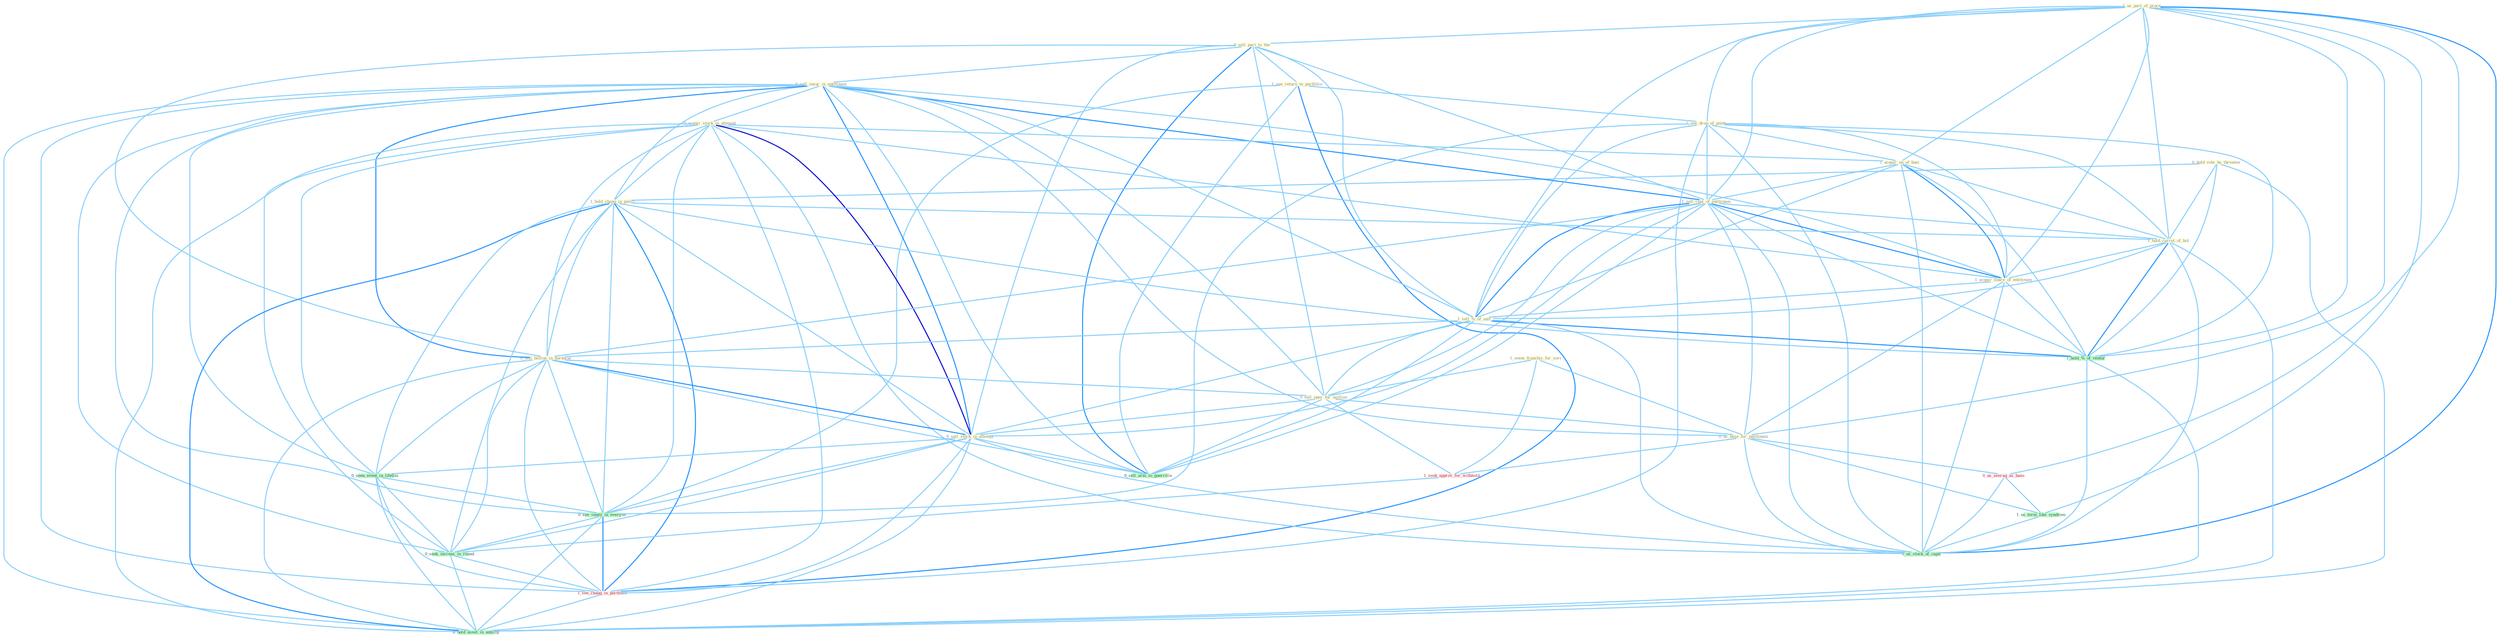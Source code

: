 Graph G{ 
    node
    [shape=polygon,style=filled,width=.5,height=.06,color="#BDFCC9",fixedsize=true,fontsize=4,
    fontcolor="#2f4f4f"];
    {node
    [color="#ffffe0", fontcolor="#8b7d6b"] "1_us_part_of_proce " "0_sell_part_to_the " "1_see_return_to_portfolio " "0_hold_vote_by_threaten " "0_sell_insur_in_entitynam " "1_see_drop_of_point " "0_acquir_stock_in_attempt " "1_acquir_on_of_busi " "1_sell_copi_of_entitynam " "1_seem_franchis_for_seri " "1_hold_chang_in_polici " "1_hold_carrot_of_bid " "1_acquir_share_of_entitynam " "1_sell_%_of_unit " "0_sell_billion_in_hardwar " "0_sell_oper_for_million " "0_sell_stock_in_attempt " "0_us_base_for_entitynam "}
{node [color="#fff0f5", fontcolor="#b22222"] "0_us_averag_as_base " "1_seek_approv_for_withhold " "1_see_chang_in_portfolio "}
edge [color="#B0E2FF"];

	"1_us_part_of_proce " -- "0_sell_part_to_the " [w="1", color="#87cefa" ];
	"1_us_part_of_proce " -- "1_see_drop_of_point " [w="1", color="#87cefa" ];
	"1_us_part_of_proce " -- "1_acquir_on_of_busi " [w="1", color="#87cefa" ];
	"1_us_part_of_proce " -- "1_sell_copi_of_entitynam " [w="1", color="#87cefa" ];
	"1_us_part_of_proce " -- "1_hold_carrot_of_bid " [w="1", color="#87cefa" ];
	"1_us_part_of_proce " -- "1_acquir_share_of_entitynam " [w="1", color="#87cefa" ];
	"1_us_part_of_proce " -- "1_sell_%_of_unit " [w="1", color="#87cefa" ];
	"1_us_part_of_proce " -- "0_us_base_for_entitynam " [w="1", color="#87cefa" ];
	"1_us_part_of_proce " -- "0_us_averag_as_base " [w="1", color="#87cefa" ];
	"1_us_part_of_proce " -- "1_us_term_like_syndrom " [w="1", color="#87cefa" ];
	"1_us_part_of_proce " -- "1_hold_%_of_ventur " [w="1", color="#87cefa" ];
	"1_us_part_of_proce " -- "1_us_stock_of_capit " [w="2", color="#1e90ff" , len=0.8];
	"0_sell_part_to_the " -- "1_see_return_to_portfolio " [w="1", color="#87cefa" ];
	"0_sell_part_to_the " -- "0_sell_insur_in_entitynam " [w="1", color="#87cefa" ];
	"0_sell_part_to_the " -- "1_sell_copi_of_entitynam " [w="1", color="#87cefa" ];
	"0_sell_part_to_the " -- "1_sell_%_of_unit " [w="1", color="#87cefa" ];
	"0_sell_part_to_the " -- "0_sell_billion_in_hardwar " [w="1", color="#87cefa" ];
	"0_sell_part_to_the " -- "0_sell_oper_for_million " [w="1", color="#87cefa" ];
	"0_sell_part_to_the " -- "0_sell_stock_in_attempt " [w="1", color="#87cefa" ];
	"0_sell_part_to_the " -- "0_sell_arm_to_guerrilla " [w="2", color="#1e90ff" , len=0.8];
	"1_see_return_to_portfolio " -- "1_see_drop_of_point " [w="1", color="#87cefa" ];
	"1_see_return_to_portfolio " -- "0_see_vaniti_in_everyon " [w="1", color="#87cefa" ];
	"1_see_return_to_portfolio " -- "0_sell_arm_to_guerrilla " [w="1", color="#87cefa" ];
	"1_see_return_to_portfolio " -- "1_see_chang_in_portfolio " [w="2", color="#1e90ff" , len=0.8];
	"0_hold_vote_by_threaten " -- "1_hold_chang_in_polici " [w="1", color="#87cefa" ];
	"0_hold_vote_by_threaten " -- "1_hold_carrot_of_bid " [w="1", color="#87cefa" ];
	"0_hold_vote_by_threaten " -- "1_hold_%_of_ventur " [w="1", color="#87cefa" ];
	"0_hold_vote_by_threaten " -- "0_hold_asset_in_anticip " [w="1", color="#87cefa" ];
	"0_sell_insur_in_entitynam " -- "0_acquir_stock_in_attempt " [w="1", color="#87cefa" ];
	"0_sell_insur_in_entitynam " -- "1_sell_copi_of_entitynam " [w="2", color="#1e90ff" , len=0.8];
	"0_sell_insur_in_entitynam " -- "1_hold_chang_in_polici " [w="1", color="#87cefa" ];
	"0_sell_insur_in_entitynam " -- "1_acquir_share_of_entitynam " [w="1", color="#87cefa" ];
	"0_sell_insur_in_entitynam " -- "1_sell_%_of_unit " [w="1", color="#87cefa" ];
	"0_sell_insur_in_entitynam " -- "0_sell_billion_in_hardwar " [w="2", color="#1e90ff" , len=0.8];
	"0_sell_insur_in_entitynam " -- "0_sell_oper_for_million " [w="1", color="#87cefa" ];
	"0_sell_insur_in_entitynam " -- "0_sell_stock_in_attempt " [w="2", color="#1e90ff" , len=0.8];
	"0_sell_insur_in_entitynam " -- "0_us_base_for_entitynam " [w="1", color="#87cefa" ];
	"0_sell_insur_in_entitynam " -- "0_seen_event_in_lifetim " [w="1", color="#87cefa" ];
	"0_sell_insur_in_entitynam " -- "0_see_vaniti_in_everyon " [w="1", color="#87cefa" ];
	"0_sell_insur_in_entitynam " -- "0_sell_arm_to_guerrilla " [w="1", color="#87cefa" ];
	"0_sell_insur_in_entitynam " -- "0_seek_increas_in_round " [w="1", color="#87cefa" ];
	"0_sell_insur_in_entitynam " -- "1_see_chang_in_portfolio " [w="1", color="#87cefa" ];
	"0_sell_insur_in_entitynam " -- "0_hold_asset_in_anticip " [w="1", color="#87cefa" ];
	"1_see_drop_of_point " -- "1_acquir_on_of_busi " [w="1", color="#87cefa" ];
	"1_see_drop_of_point " -- "1_sell_copi_of_entitynam " [w="1", color="#87cefa" ];
	"1_see_drop_of_point " -- "1_hold_carrot_of_bid " [w="1", color="#87cefa" ];
	"1_see_drop_of_point " -- "1_acquir_share_of_entitynam " [w="1", color="#87cefa" ];
	"1_see_drop_of_point " -- "1_sell_%_of_unit " [w="1", color="#87cefa" ];
	"1_see_drop_of_point " -- "1_hold_%_of_ventur " [w="1", color="#87cefa" ];
	"1_see_drop_of_point " -- "0_see_vaniti_in_everyon " [w="1", color="#87cefa" ];
	"1_see_drop_of_point " -- "1_us_stock_of_capit " [w="1", color="#87cefa" ];
	"1_see_drop_of_point " -- "1_see_chang_in_portfolio " [w="1", color="#87cefa" ];
	"0_acquir_stock_in_attempt " -- "1_acquir_on_of_busi " [w="1", color="#87cefa" ];
	"0_acquir_stock_in_attempt " -- "1_hold_chang_in_polici " [w="1", color="#87cefa" ];
	"0_acquir_stock_in_attempt " -- "1_acquir_share_of_entitynam " [w="1", color="#87cefa" ];
	"0_acquir_stock_in_attempt " -- "0_sell_billion_in_hardwar " [w="1", color="#87cefa" ];
	"0_acquir_stock_in_attempt " -- "0_sell_stock_in_attempt " [w="3", color="#0000cd" , len=0.6];
	"0_acquir_stock_in_attempt " -- "0_seen_event_in_lifetim " [w="1", color="#87cefa" ];
	"0_acquir_stock_in_attempt " -- "0_see_vaniti_in_everyon " [w="1", color="#87cefa" ];
	"0_acquir_stock_in_attempt " -- "0_seek_increas_in_round " [w="1", color="#87cefa" ];
	"0_acquir_stock_in_attempt " -- "1_us_stock_of_capit " [w="1", color="#87cefa" ];
	"0_acquir_stock_in_attempt " -- "1_see_chang_in_portfolio " [w="1", color="#87cefa" ];
	"0_acquir_stock_in_attempt " -- "0_hold_asset_in_anticip " [w="1", color="#87cefa" ];
	"1_acquir_on_of_busi " -- "1_sell_copi_of_entitynam " [w="1", color="#87cefa" ];
	"1_acquir_on_of_busi " -- "1_hold_carrot_of_bid " [w="1", color="#87cefa" ];
	"1_acquir_on_of_busi " -- "1_acquir_share_of_entitynam " [w="2", color="#1e90ff" , len=0.8];
	"1_acquir_on_of_busi " -- "1_sell_%_of_unit " [w="1", color="#87cefa" ];
	"1_acquir_on_of_busi " -- "1_hold_%_of_ventur " [w="1", color="#87cefa" ];
	"1_acquir_on_of_busi " -- "1_us_stock_of_capit " [w="1", color="#87cefa" ];
	"1_sell_copi_of_entitynam " -- "1_hold_carrot_of_bid " [w="1", color="#87cefa" ];
	"1_sell_copi_of_entitynam " -- "1_acquir_share_of_entitynam " [w="2", color="#1e90ff" , len=0.8];
	"1_sell_copi_of_entitynam " -- "1_sell_%_of_unit " [w="2", color="#1e90ff" , len=0.8];
	"1_sell_copi_of_entitynam " -- "0_sell_billion_in_hardwar " [w="1", color="#87cefa" ];
	"1_sell_copi_of_entitynam " -- "0_sell_oper_for_million " [w="1", color="#87cefa" ];
	"1_sell_copi_of_entitynam " -- "0_sell_stock_in_attempt " [w="1", color="#87cefa" ];
	"1_sell_copi_of_entitynam " -- "0_us_base_for_entitynam " [w="1", color="#87cefa" ];
	"1_sell_copi_of_entitynam " -- "1_hold_%_of_ventur " [w="1", color="#87cefa" ];
	"1_sell_copi_of_entitynam " -- "0_sell_arm_to_guerrilla " [w="1", color="#87cefa" ];
	"1_sell_copi_of_entitynam " -- "1_us_stock_of_capit " [w="1", color="#87cefa" ];
	"1_seem_franchis_for_seri " -- "0_sell_oper_for_million " [w="1", color="#87cefa" ];
	"1_seem_franchis_for_seri " -- "0_us_base_for_entitynam " [w="1", color="#87cefa" ];
	"1_seem_franchis_for_seri " -- "1_seek_approv_for_withhold " [w="1", color="#87cefa" ];
	"1_hold_chang_in_polici " -- "1_hold_carrot_of_bid " [w="1", color="#87cefa" ];
	"1_hold_chang_in_polici " -- "0_sell_billion_in_hardwar " [w="1", color="#87cefa" ];
	"1_hold_chang_in_polici " -- "0_sell_stock_in_attempt " [w="1", color="#87cefa" ];
	"1_hold_chang_in_polici " -- "0_seen_event_in_lifetim " [w="1", color="#87cefa" ];
	"1_hold_chang_in_polici " -- "1_hold_%_of_ventur " [w="1", color="#87cefa" ];
	"1_hold_chang_in_polici " -- "0_see_vaniti_in_everyon " [w="1", color="#87cefa" ];
	"1_hold_chang_in_polici " -- "0_seek_increas_in_round " [w="1", color="#87cefa" ];
	"1_hold_chang_in_polici " -- "1_see_chang_in_portfolio " [w="2", color="#1e90ff" , len=0.8];
	"1_hold_chang_in_polici " -- "0_hold_asset_in_anticip " [w="2", color="#1e90ff" , len=0.8];
	"1_hold_carrot_of_bid " -- "1_acquir_share_of_entitynam " [w="1", color="#87cefa" ];
	"1_hold_carrot_of_bid " -- "1_sell_%_of_unit " [w="1", color="#87cefa" ];
	"1_hold_carrot_of_bid " -- "1_hold_%_of_ventur " [w="2", color="#1e90ff" , len=0.8];
	"1_hold_carrot_of_bid " -- "1_us_stock_of_capit " [w="1", color="#87cefa" ];
	"1_hold_carrot_of_bid " -- "0_hold_asset_in_anticip " [w="1", color="#87cefa" ];
	"1_acquir_share_of_entitynam " -- "1_sell_%_of_unit " [w="1", color="#87cefa" ];
	"1_acquir_share_of_entitynam " -- "0_us_base_for_entitynam " [w="1", color="#87cefa" ];
	"1_acquir_share_of_entitynam " -- "1_hold_%_of_ventur " [w="1", color="#87cefa" ];
	"1_acquir_share_of_entitynam " -- "1_us_stock_of_capit " [w="1", color="#87cefa" ];
	"1_sell_%_of_unit " -- "0_sell_billion_in_hardwar " [w="1", color="#87cefa" ];
	"1_sell_%_of_unit " -- "0_sell_oper_for_million " [w="1", color="#87cefa" ];
	"1_sell_%_of_unit " -- "0_sell_stock_in_attempt " [w="1", color="#87cefa" ];
	"1_sell_%_of_unit " -- "1_hold_%_of_ventur " [w="2", color="#1e90ff" , len=0.8];
	"1_sell_%_of_unit " -- "0_sell_arm_to_guerrilla " [w="1", color="#87cefa" ];
	"1_sell_%_of_unit " -- "1_us_stock_of_capit " [w="1", color="#87cefa" ];
	"0_sell_billion_in_hardwar " -- "0_sell_oper_for_million " [w="1", color="#87cefa" ];
	"0_sell_billion_in_hardwar " -- "0_sell_stock_in_attempt " [w="2", color="#1e90ff" , len=0.8];
	"0_sell_billion_in_hardwar " -- "0_seen_event_in_lifetim " [w="1", color="#87cefa" ];
	"0_sell_billion_in_hardwar " -- "0_see_vaniti_in_everyon " [w="1", color="#87cefa" ];
	"0_sell_billion_in_hardwar " -- "0_sell_arm_to_guerrilla " [w="1", color="#87cefa" ];
	"0_sell_billion_in_hardwar " -- "0_seek_increas_in_round " [w="1", color="#87cefa" ];
	"0_sell_billion_in_hardwar " -- "1_see_chang_in_portfolio " [w="1", color="#87cefa" ];
	"0_sell_billion_in_hardwar " -- "0_hold_asset_in_anticip " [w="1", color="#87cefa" ];
	"0_sell_oper_for_million " -- "0_sell_stock_in_attempt " [w="1", color="#87cefa" ];
	"0_sell_oper_for_million " -- "0_us_base_for_entitynam " [w="1", color="#87cefa" ];
	"0_sell_oper_for_million " -- "1_seek_approv_for_withhold " [w="1", color="#87cefa" ];
	"0_sell_oper_for_million " -- "0_sell_arm_to_guerrilla " [w="1", color="#87cefa" ];
	"0_sell_stock_in_attempt " -- "0_seen_event_in_lifetim " [w="1", color="#87cefa" ];
	"0_sell_stock_in_attempt " -- "0_see_vaniti_in_everyon " [w="1", color="#87cefa" ];
	"0_sell_stock_in_attempt " -- "0_sell_arm_to_guerrilla " [w="1", color="#87cefa" ];
	"0_sell_stock_in_attempt " -- "0_seek_increas_in_round " [w="1", color="#87cefa" ];
	"0_sell_stock_in_attempt " -- "1_us_stock_of_capit " [w="1", color="#87cefa" ];
	"0_sell_stock_in_attempt " -- "1_see_chang_in_portfolio " [w="1", color="#87cefa" ];
	"0_sell_stock_in_attempt " -- "0_hold_asset_in_anticip " [w="1", color="#87cefa" ];
	"0_us_base_for_entitynam " -- "0_us_averag_as_base " [w="1", color="#87cefa" ];
	"0_us_base_for_entitynam " -- "1_us_term_like_syndrom " [w="1", color="#87cefa" ];
	"0_us_base_for_entitynam " -- "1_seek_approv_for_withhold " [w="1", color="#87cefa" ];
	"0_us_base_for_entitynam " -- "1_us_stock_of_capit " [w="1", color="#87cefa" ];
	"0_seen_event_in_lifetim " -- "0_see_vaniti_in_everyon " [w="1", color="#87cefa" ];
	"0_seen_event_in_lifetim " -- "0_seek_increas_in_round " [w="1", color="#87cefa" ];
	"0_seen_event_in_lifetim " -- "1_see_chang_in_portfolio " [w="1", color="#87cefa" ];
	"0_seen_event_in_lifetim " -- "0_hold_asset_in_anticip " [w="1", color="#87cefa" ];
	"0_us_averag_as_base " -- "1_us_term_like_syndrom " [w="1", color="#87cefa" ];
	"0_us_averag_as_base " -- "1_us_stock_of_capit " [w="1", color="#87cefa" ];
	"1_us_term_like_syndrom " -- "1_us_stock_of_capit " [w="1", color="#87cefa" ];
	"1_seek_approv_for_withhold " -- "0_seek_increas_in_round " [w="1", color="#87cefa" ];
	"1_hold_%_of_ventur " -- "1_us_stock_of_capit " [w="1", color="#87cefa" ];
	"1_hold_%_of_ventur " -- "0_hold_asset_in_anticip " [w="1", color="#87cefa" ];
	"0_see_vaniti_in_everyon " -- "0_seek_increas_in_round " [w="1", color="#87cefa" ];
	"0_see_vaniti_in_everyon " -- "1_see_chang_in_portfolio " [w="2", color="#1e90ff" , len=0.8];
	"0_see_vaniti_in_everyon " -- "0_hold_asset_in_anticip " [w="1", color="#87cefa" ];
	"0_seek_increas_in_round " -- "1_see_chang_in_portfolio " [w="1", color="#87cefa" ];
	"0_seek_increas_in_round " -- "0_hold_asset_in_anticip " [w="1", color="#87cefa" ];
	"1_see_chang_in_portfolio " -- "0_hold_asset_in_anticip " [w="1", color="#87cefa" ];
}